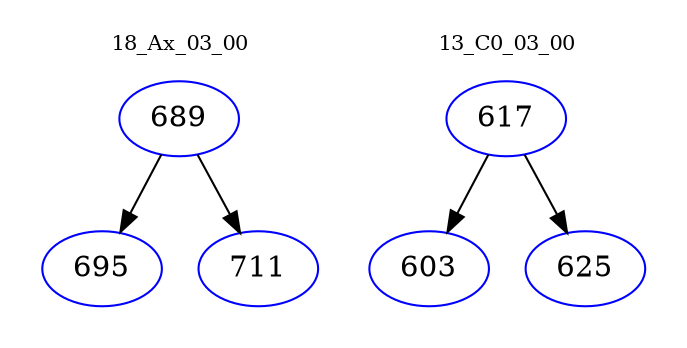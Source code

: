digraph{
subgraph cluster_0 {
color = white
label = "18_Ax_03_00";
fontsize=10;
T0_689 [label="689", color="blue"]
T0_689 -> T0_695 [color="black"]
T0_695 [label="695", color="blue"]
T0_689 -> T0_711 [color="black"]
T0_711 [label="711", color="blue"]
}
subgraph cluster_1 {
color = white
label = "13_C0_03_00";
fontsize=10;
T1_617 [label="617", color="blue"]
T1_617 -> T1_603 [color="black"]
T1_603 [label="603", color="blue"]
T1_617 -> T1_625 [color="black"]
T1_625 [label="625", color="blue"]
}
}
